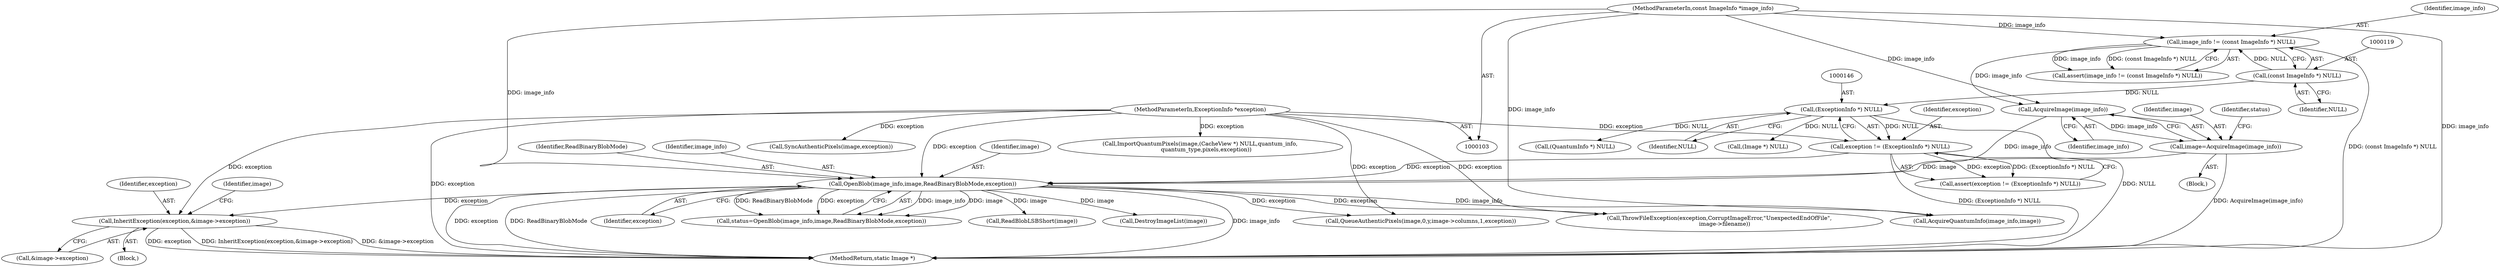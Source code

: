 digraph "0_ImageMagick_7b8c1df65b25d6671f113e2306982eded44ce3b4@pointer" {
"1000265" [label="(Call,InheritException(exception,&image->exception))"];
"1000160" [label="(Call,OpenBlob(image_info,image,ReadBinaryBlobMode,exception))"];
"1000156" [label="(Call,AcquireImage(image_info))"];
"1000116" [label="(Call,image_info != (const ImageInfo *) NULL)"];
"1000104" [label="(MethodParameterIn,const ImageInfo *image_info)"];
"1000118" [label="(Call,(const ImageInfo *) NULL)"];
"1000154" [label="(Call,image=AcquireImage(image_info))"];
"1000143" [label="(Call,exception != (ExceptionInfo *) NULL)"];
"1000105" [label="(MethodParameterIn,ExceptionInfo *exception)"];
"1000145" [label="(Call,(ExceptionInfo *) NULL)"];
"1000157" [label="(Identifier,image_info)"];
"1000175" [label="(Call,(Image *) NULL)"];
"1000154" [label="(Call,image=AcquireImage(image_info))"];
"1000162" [label="(Identifier,image)"];
"1000117" [label="(Identifier,image_info)"];
"1000282" [label="(Call,AcquireQuantumInfo(image_info,image))"];
"1000105" [label="(MethodParameterIn,ExceptionInfo *exception)"];
"1000142" [label="(Call,assert(exception != (ExceptionInfo *) NULL))"];
"1000156" [label="(Call,AcquireImage(image_info))"];
"1000115" [label="(Call,assert(image_info != (const ImageInfo *) NULL))"];
"1000387" [label="(Call,SyncAuthenticPixels(image,exception))"];
"1000163" [label="(Identifier,ReadBinaryBlobMode)"];
"1000273" [label="(Identifier,image)"];
"1000265" [label="(Call,InheritException(exception,&image->exception))"];
"1000118" [label="(Call,(const ImageInfo *) NULL)"];
"1000155" [label="(Identifier,image)"];
"1000267" [label="(Call,&image->exception)"];
"1000161" [label="(Identifier,image_info)"];
"1000266" [label="(Identifier,exception)"];
"1000317" [label="(Call,QueueAuthenticPixels(image,0,y,image->columns,1,exception))"];
"1000164" [label="(Identifier,exception)"];
"1000147" [label="(Identifier,NULL)"];
"1000160" [label="(Call,OpenBlob(image_info,image,ReadBinaryBlobMode,exception))"];
"1000106" [label="(Block,)"];
"1000145" [label="(Call,(ExceptionInfo *) NULL)"];
"1000104" [label="(MethodParameterIn,const ImageInfo *image_info)"];
"1000158" [label="(Call,status=OpenBlob(image_info,image,ReadBinaryBlobMode,exception))"];
"1000116" [label="(Call,image_info != (const ImageInfo *) NULL)"];
"1000120" [label="(Identifier,NULL)"];
"1000420" [label="(Call,ThrowFileException(exception,CorruptImageError,\"UnexpectedEndOfFile\",\n      image->filename))"];
"1000360" [label="(Call,ImportQuantumPixels(image,(CacheView *) NULL,quantum_info,\n       quantum_type,pixels,exception))"];
"1000288" [label="(Call,(QuantumInfo *) NULL)"];
"1000264" [label="(Block,)"];
"1000159" [label="(Identifier,status)"];
"1000143" [label="(Call,exception != (ExceptionInfo *) NULL)"];
"1000434" [label="(MethodReturn,static Image *)"];
"1000190" [label="(Call,ReadBlobLSBShort(image))"];
"1000172" [label="(Call,DestroyImageList(image))"];
"1000144" [label="(Identifier,exception)"];
"1000265" -> "1000264"  [label="AST: "];
"1000265" -> "1000267"  [label="CFG: "];
"1000266" -> "1000265"  [label="AST: "];
"1000267" -> "1000265"  [label="AST: "];
"1000273" -> "1000265"  [label="CFG: "];
"1000265" -> "1000434"  [label="DDG: InheritException(exception,&image->exception)"];
"1000265" -> "1000434"  [label="DDG: &image->exception"];
"1000265" -> "1000434"  [label="DDG: exception"];
"1000160" -> "1000265"  [label="DDG: exception"];
"1000105" -> "1000265"  [label="DDG: exception"];
"1000160" -> "1000158"  [label="AST: "];
"1000160" -> "1000164"  [label="CFG: "];
"1000161" -> "1000160"  [label="AST: "];
"1000162" -> "1000160"  [label="AST: "];
"1000163" -> "1000160"  [label="AST: "];
"1000164" -> "1000160"  [label="AST: "];
"1000158" -> "1000160"  [label="CFG: "];
"1000160" -> "1000434"  [label="DDG: exception"];
"1000160" -> "1000434"  [label="DDG: ReadBinaryBlobMode"];
"1000160" -> "1000434"  [label="DDG: image_info"];
"1000160" -> "1000158"  [label="DDG: image_info"];
"1000160" -> "1000158"  [label="DDG: image"];
"1000160" -> "1000158"  [label="DDG: ReadBinaryBlobMode"];
"1000160" -> "1000158"  [label="DDG: exception"];
"1000156" -> "1000160"  [label="DDG: image_info"];
"1000104" -> "1000160"  [label="DDG: image_info"];
"1000154" -> "1000160"  [label="DDG: image"];
"1000143" -> "1000160"  [label="DDG: exception"];
"1000105" -> "1000160"  [label="DDG: exception"];
"1000160" -> "1000172"  [label="DDG: image"];
"1000160" -> "1000190"  [label="DDG: image"];
"1000160" -> "1000282"  [label="DDG: image_info"];
"1000160" -> "1000317"  [label="DDG: exception"];
"1000160" -> "1000420"  [label="DDG: exception"];
"1000156" -> "1000154"  [label="AST: "];
"1000156" -> "1000157"  [label="CFG: "];
"1000157" -> "1000156"  [label="AST: "];
"1000154" -> "1000156"  [label="CFG: "];
"1000156" -> "1000154"  [label="DDG: image_info"];
"1000116" -> "1000156"  [label="DDG: image_info"];
"1000104" -> "1000156"  [label="DDG: image_info"];
"1000116" -> "1000115"  [label="AST: "];
"1000116" -> "1000118"  [label="CFG: "];
"1000117" -> "1000116"  [label="AST: "];
"1000118" -> "1000116"  [label="AST: "];
"1000115" -> "1000116"  [label="CFG: "];
"1000116" -> "1000434"  [label="DDG: (const ImageInfo *) NULL"];
"1000116" -> "1000115"  [label="DDG: image_info"];
"1000116" -> "1000115"  [label="DDG: (const ImageInfo *) NULL"];
"1000104" -> "1000116"  [label="DDG: image_info"];
"1000118" -> "1000116"  [label="DDG: NULL"];
"1000104" -> "1000103"  [label="AST: "];
"1000104" -> "1000434"  [label="DDG: image_info"];
"1000104" -> "1000282"  [label="DDG: image_info"];
"1000118" -> "1000120"  [label="CFG: "];
"1000119" -> "1000118"  [label="AST: "];
"1000120" -> "1000118"  [label="AST: "];
"1000118" -> "1000145"  [label="DDG: NULL"];
"1000154" -> "1000106"  [label="AST: "];
"1000155" -> "1000154"  [label="AST: "];
"1000159" -> "1000154"  [label="CFG: "];
"1000154" -> "1000434"  [label="DDG: AcquireImage(image_info)"];
"1000143" -> "1000142"  [label="AST: "];
"1000143" -> "1000145"  [label="CFG: "];
"1000144" -> "1000143"  [label="AST: "];
"1000145" -> "1000143"  [label="AST: "];
"1000142" -> "1000143"  [label="CFG: "];
"1000143" -> "1000434"  [label="DDG: (ExceptionInfo *) NULL"];
"1000143" -> "1000142"  [label="DDG: exception"];
"1000143" -> "1000142"  [label="DDG: (ExceptionInfo *) NULL"];
"1000105" -> "1000143"  [label="DDG: exception"];
"1000145" -> "1000143"  [label="DDG: NULL"];
"1000105" -> "1000103"  [label="AST: "];
"1000105" -> "1000434"  [label="DDG: exception"];
"1000105" -> "1000317"  [label="DDG: exception"];
"1000105" -> "1000360"  [label="DDG: exception"];
"1000105" -> "1000387"  [label="DDG: exception"];
"1000105" -> "1000420"  [label="DDG: exception"];
"1000145" -> "1000147"  [label="CFG: "];
"1000146" -> "1000145"  [label="AST: "];
"1000147" -> "1000145"  [label="AST: "];
"1000145" -> "1000434"  [label="DDG: NULL"];
"1000145" -> "1000175"  [label="DDG: NULL"];
"1000145" -> "1000288"  [label="DDG: NULL"];
}
